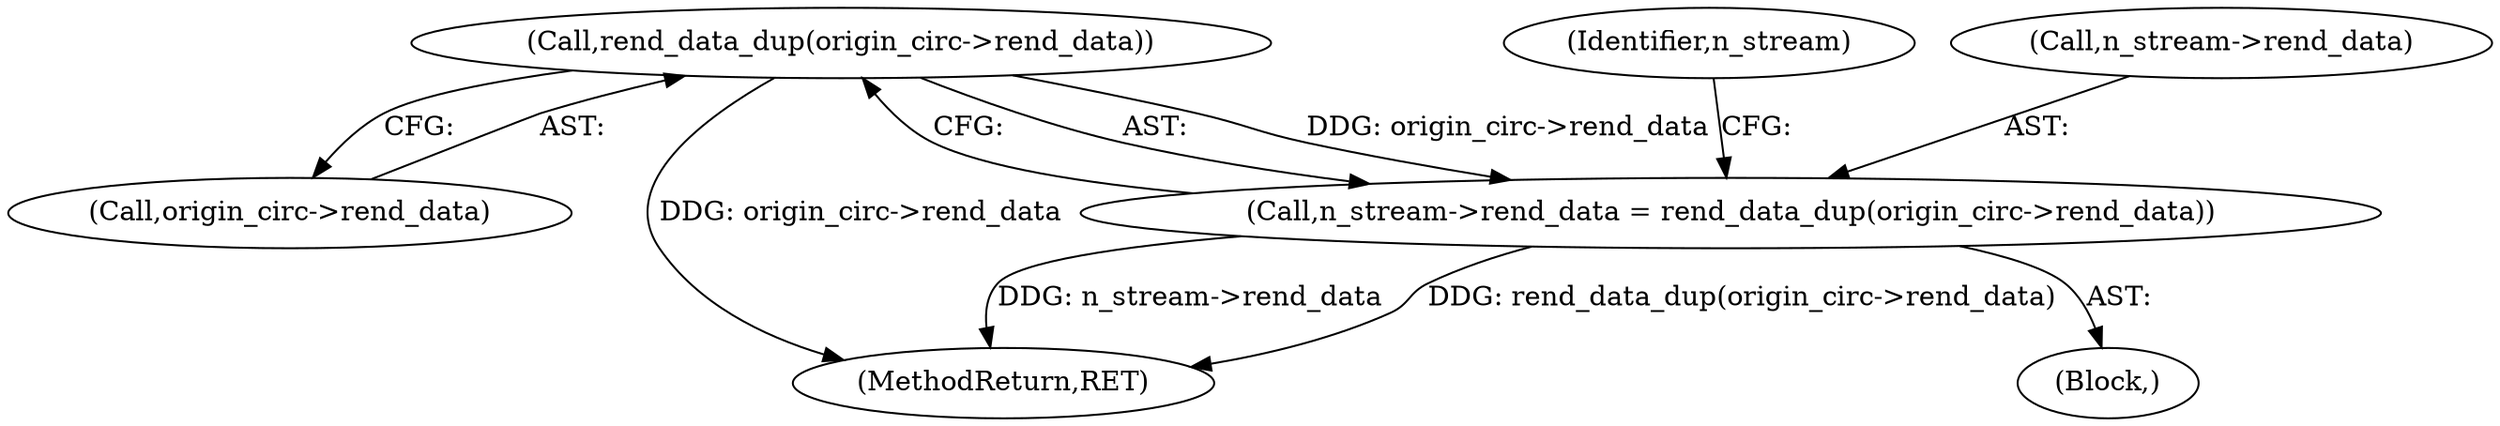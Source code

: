 digraph "0_tor_79b59a2dfcb68897ee89d98587d09e55f07e68d7@pointer" {
"1000494" [label="(Call,rend_data_dup(origin_circ->rend_data))"];
"1000490" [label="(Call,n_stream->rend_data = rend_data_dup(origin_circ->rend_data))"];
"1000490" [label="(Call,n_stream->rend_data = rend_data_dup(origin_circ->rend_data))"];
"1000495" [label="(Call,origin_circ->rend_data)"];
"1000500" [label="(Identifier,n_stream)"];
"1000494" [label="(Call,rend_data_dup(origin_circ->rend_data))"];
"1000697" [label="(MethodReturn,RET)"];
"1000466" [label="(Block,)"];
"1000491" [label="(Call,n_stream->rend_data)"];
"1000494" -> "1000490"  [label="AST: "];
"1000494" -> "1000495"  [label="CFG: "];
"1000495" -> "1000494"  [label="AST: "];
"1000490" -> "1000494"  [label="CFG: "];
"1000494" -> "1000697"  [label="DDG: origin_circ->rend_data"];
"1000494" -> "1000490"  [label="DDG: origin_circ->rend_data"];
"1000490" -> "1000466"  [label="AST: "];
"1000491" -> "1000490"  [label="AST: "];
"1000500" -> "1000490"  [label="CFG: "];
"1000490" -> "1000697"  [label="DDG: rend_data_dup(origin_circ->rend_data)"];
"1000490" -> "1000697"  [label="DDG: n_stream->rend_data"];
}

